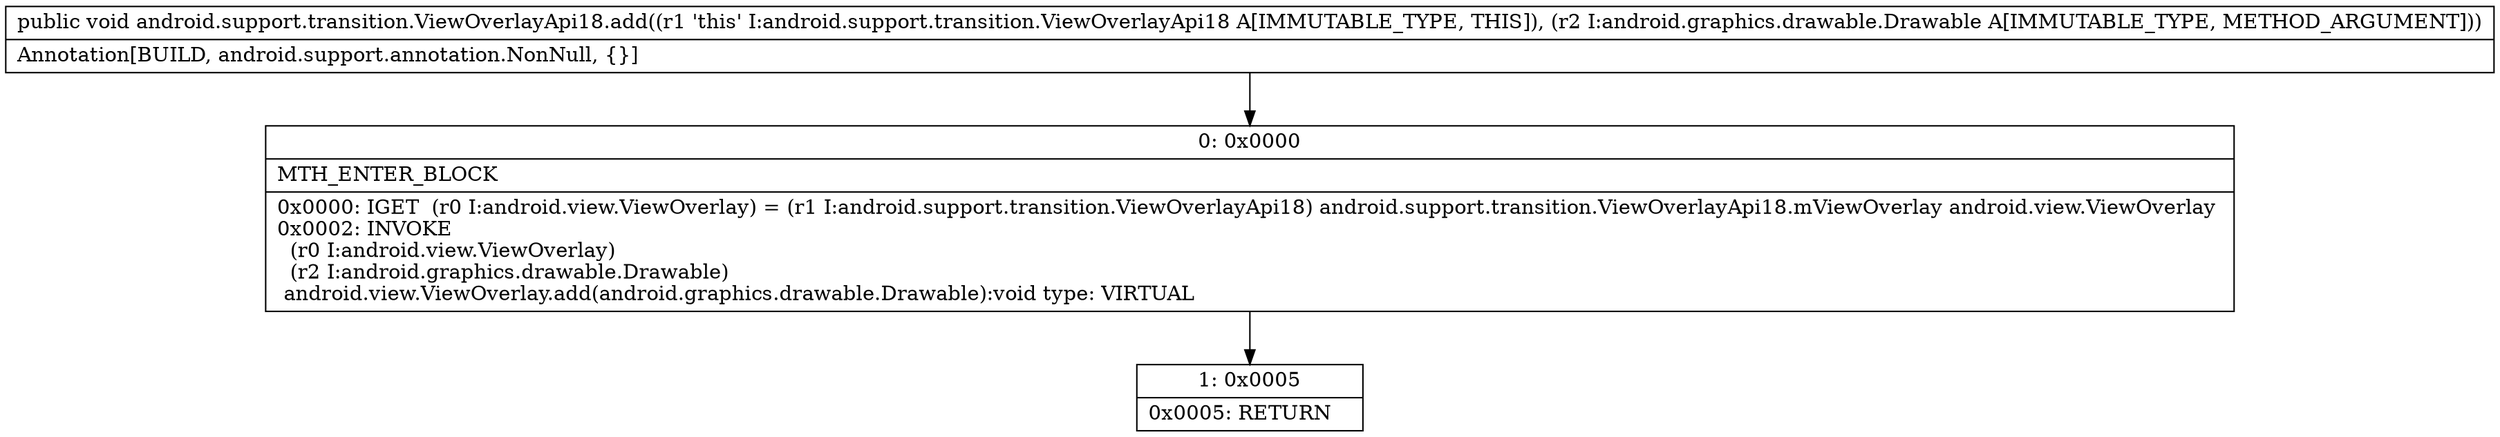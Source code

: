 digraph "CFG forandroid.support.transition.ViewOverlayApi18.add(Landroid\/graphics\/drawable\/Drawable;)V" {
Node_0 [shape=record,label="{0\:\ 0x0000|MTH_ENTER_BLOCK\l|0x0000: IGET  (r0 I:android.view.ViewOverlay) = (r1 I:android.support.transition.ViewOverlayApi18) android.support.transition.ViewOverlayApi18.mViewOverlay android.view.ViewOverlay \l0x0002: INVOKE  \l  (r0 I:android.view.ViewOverlay)\l  (r2 I:android.graphics.drawable.Drawable)\l android.view.ViewOverlay.add(android.graphics.drawable.Drawable):void type: VIRTUAL \l}"];
Node_1 [shape=record,label="{1\:\ 0x0005|0x0005: RETURN   \l}"];
MethodNode[shape=record,label="{public void android.support.transition.ViewOverlayApi18.add((r1 'this' I:android.support.transition.ViewOverlayApi18 A[IMMUTABLE_TYPE, THIS]), (r2 I:android.graphics.drawable.Drawable A[IMMUTABLE_TYPE, METHOD_ARGUMENT]))  | Annotation[BUILD, android.support.annotation.NonNull, \{\}]\l}"];
MethodNode -> Node_0;
Node_0 -> Node_1;
}

